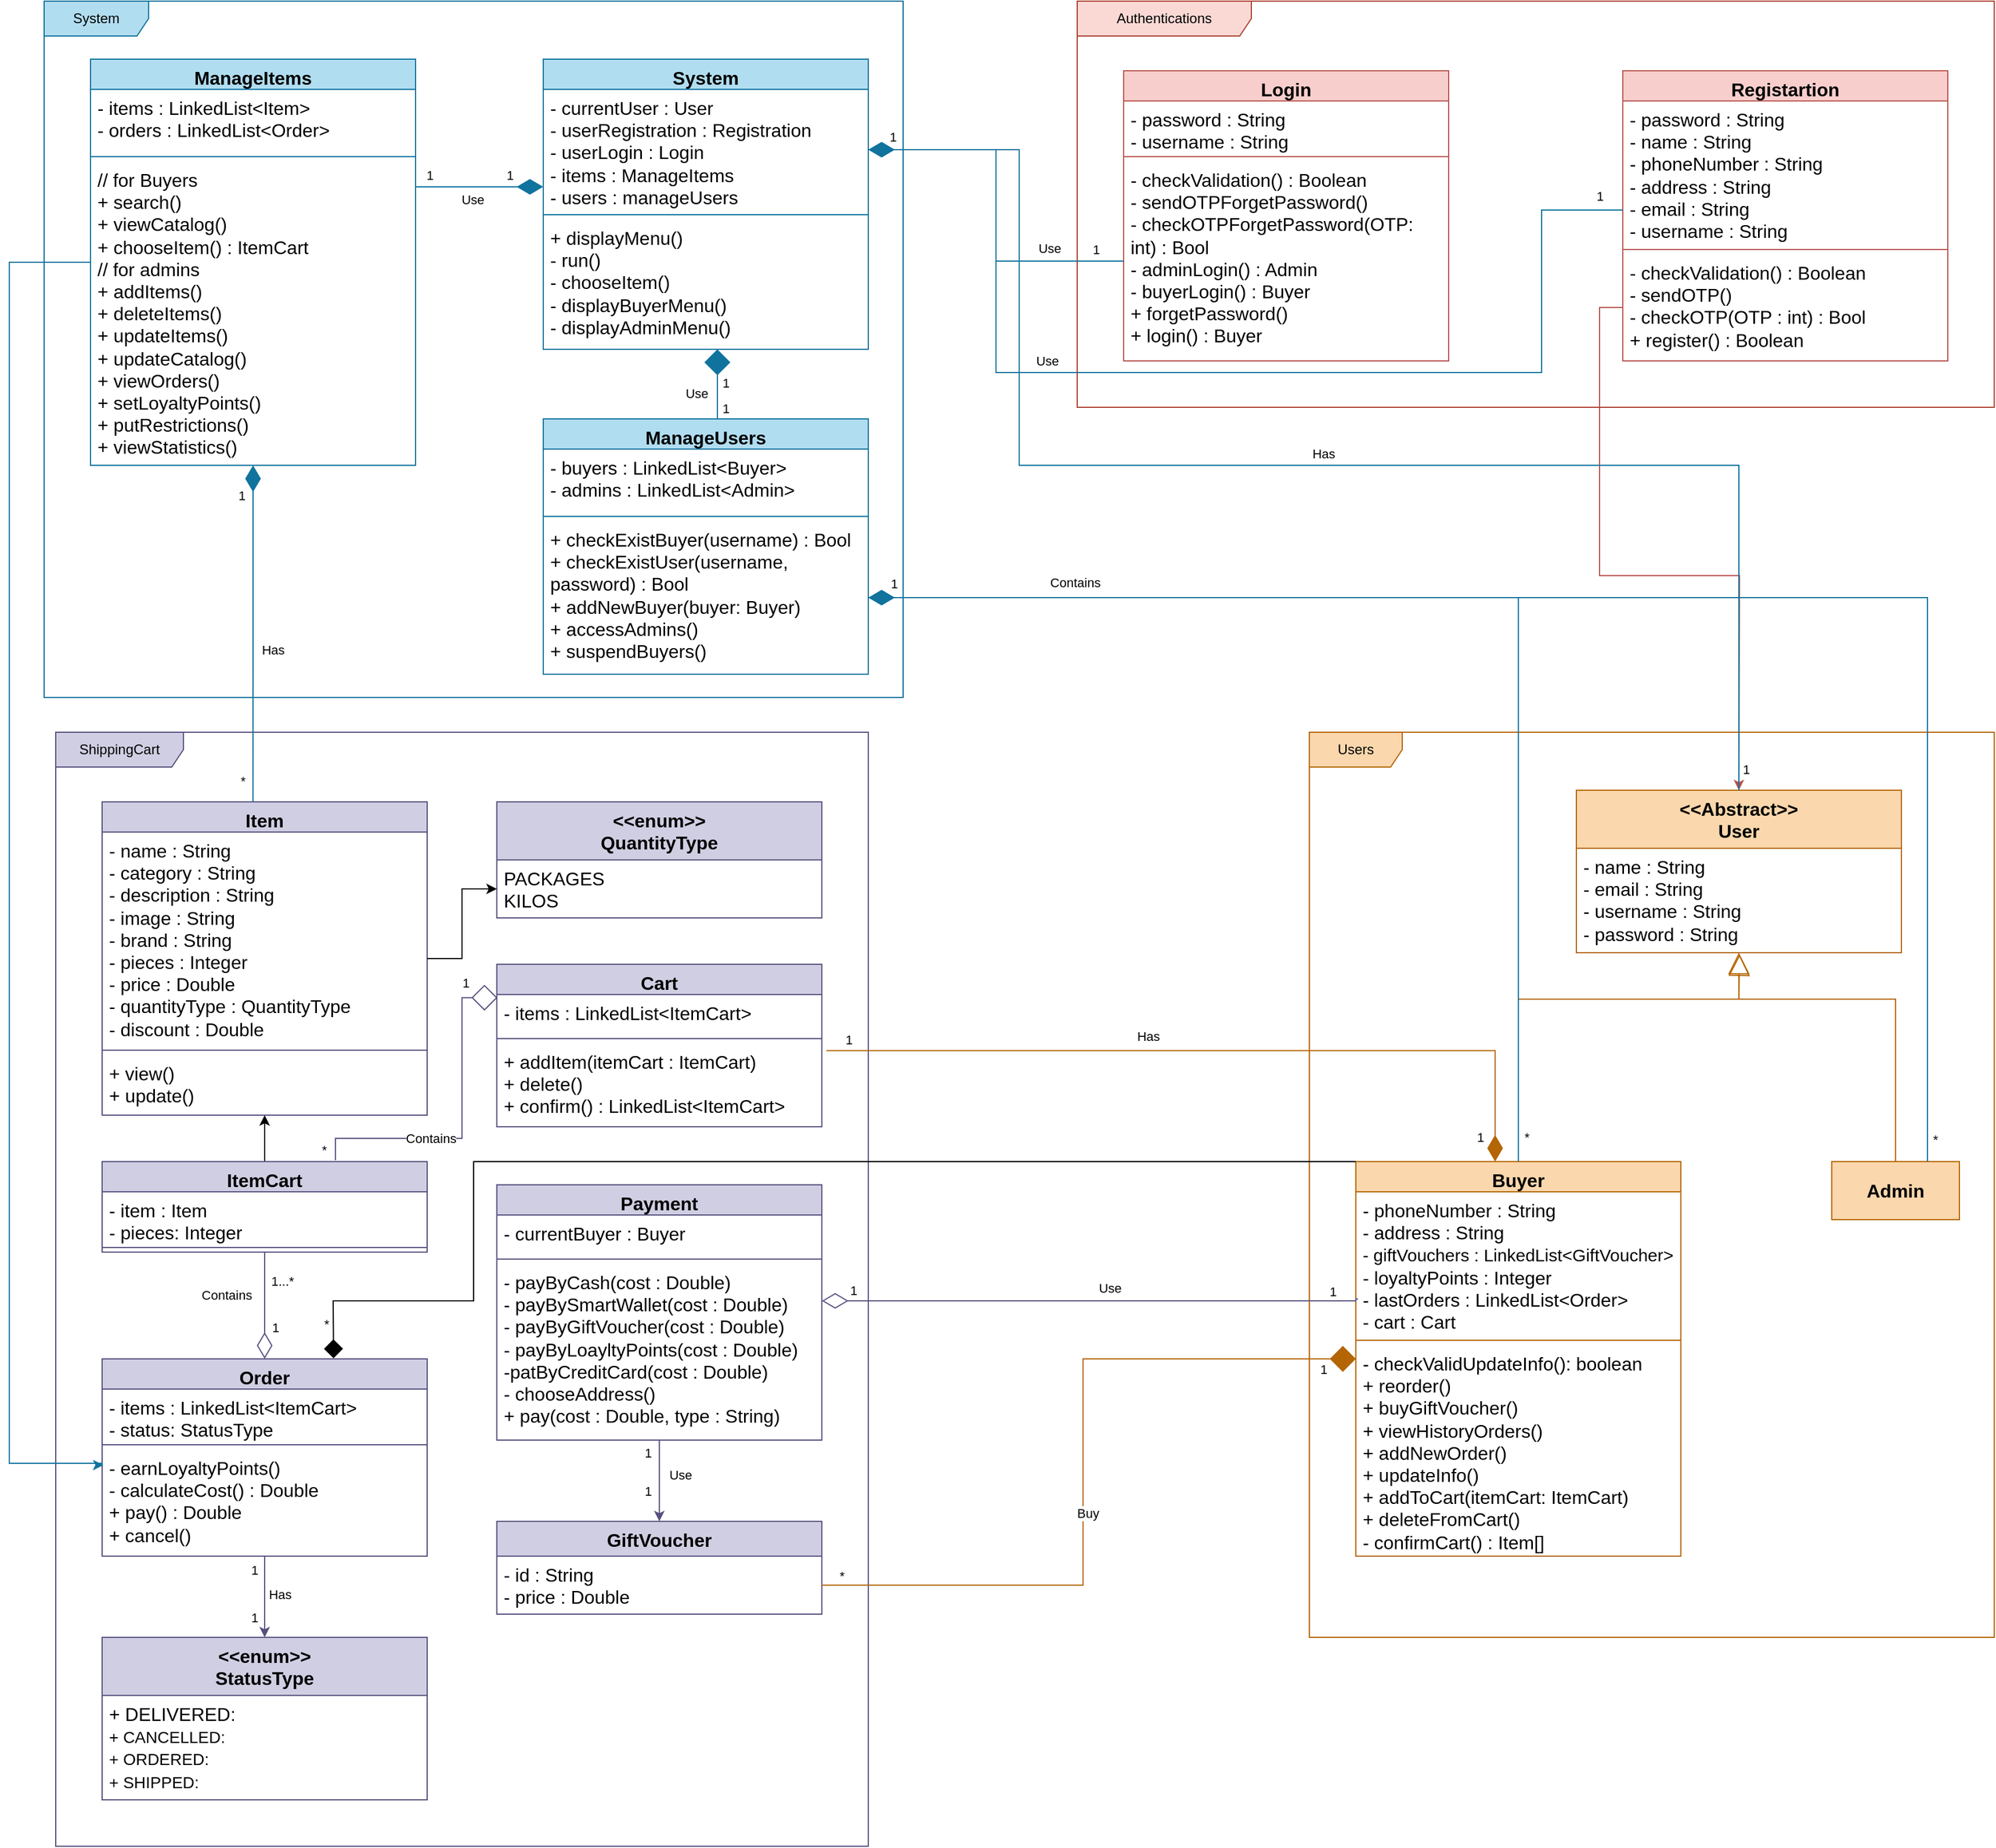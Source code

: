 <mxfile version="21.1.2" type="device">
  <diagram id="C5RBs43oDa-KdzZeNtuy" name="Page-1">
    <mxGraphModel dx="3500" dy="2070" grid="1" gridSize="10" guides="1" tooltips="1" connect="1" arrows="1" fold="1" page="1" pageScale="1" pageWidth="1900" pageHeight="1800" math="0" shadow="0">
      <root>
        <mxCell id="WIyWlLk6GJQsqaUBKTNV-0" />
        <mxCell id="WIyWlLk6GJQsqaUBKTNV-1" parent="WIyWlLk6GJQsqaUBKTNV-0" />
        <mxCell id="h5JU15sBRlkFW-rtXTc1-10" value="" style="group" vertex="1" connectable="0" parent="WIyWlLk6GJQsqaUBKTNV-1">
          <mxGeometry x="95" y="105" width="1710" height="1590" as="geometry" />
        </mxCell>
        <mxCell id="KTMbG5Cqktj-i7-EM0rc-33" value="Item" style="swimlane;fontStyle=1;align=center;verticalAlign=top;childLayout=stackLayout;horizontal=1;startSize=26;horizontalStack=0;resizeParent=1;resizeParentMax=0;resizeLast=0;collapsible=1;marginBottom=0;whiteSpace=wrap;html=1;fontSize=16;fillColor=#d0cee2;strokeColor=#56517e;" parent="h5JU15sBRlkFW-rtXTc1-10" vertex="1">
          <mxGeometry x="80" y="690" width="280" height="270" as="geometry" />
        </mxCell>
        <mxCell id="KTMbG5Cqktj-i7-EM0rc-34" value="- name : String&lt;br&gt;- category : String&lt;br&gt;- description : String&lt;br&gt;- image : String&lt;br&gt;- brand : String&lt;br&gt;- pieces : Integer&lt;br&gt;- price : Double&lt;br&gt;- quantityType : QuantityType&lt;br&gt;- discount : Double" style="text;strokeColor=none;fillColor=none;align=left;verticalAlign=top;spacingLeft=4;spacingRight=4;overflow=hidden;rotatable=0;points=[[0,0.5],[1,0.5]];portConstraint=eastwest;whiteSpace=wrap;html=1;fontSize=16;" parent="KTMbG5Cqktj-i7-EM0rc-33" vertex="1">
          <mxGeometry y="26" width="280" height="184" as="geometry" />
        </mxCell>
        <mxCell id="KTMbG5Cqktj-i7-EM0rc-35" value="" style="line;strokeWidth=1;fillColor=none;align=left;verticalAlign=middle;spacingTop=-1;spacingLeft=3;spacingRight=3;rotatable=0;labelPosition=right;points=[];portConstraint=eastwest;strokeColor=inherit;fontSize=16;" parent="KTMbG5Cqktj-i7-EM0rc-33" vertex="1">
          <mxGeometry y="210" width="280" height="8" as="geometry" />
        </mxCell>
        <mxCell id="KTMbG5Cqktj-i7-EM0rc-36" value="+ view()&lt;br&gt;+ update()" style="text;strokeColor=none;fillColor=none;align=left;verticalAlign=top;spacingLeft=4;spacingRight=4;overflow=hidden;rotatable=0;points=[[0,0.5],[1,0.5]];portConstraint=eastwest;whiteSpace=wrap;html=1;fontSize=16;" parent="KTMbG5Cqktj-i7-EM0rc-33" vertex="1">
          <mxGeometry y="218" width="280" height="52" as="geometry" />
        </mxCell>
        <mxCell id="KTMbG5Cqktj-i7-EM0rc-37" value="&amp;lt;&amp;lt;enum&amp;gt;&amp;gt;&lt;br&gt;QuantityType" style="swimlane;fontStyle=1;align=center;verticalAlign=top;childLayout=stackLayout;horizontal=1;startSize=50;horizontalStack=0;resizeParent=1;resizeParentMax=0;resizeLast=0;collapsible=1;marginBottom=0;whiteSpace=wrap;html=1;fontSize=16;fillColor=#d0cee2;strokeColor=#56517e;" parent="h5JU15sBRlkFW-rtXTc1-10" vertex="1">
          <mxGeometry x="420" y="690" width="280" height="100" as="geometry" />
        </mxCell>
        <mxCell id="KTMbG5Cqktj-i7-EM0rc-38" value="PACKAGES&lt;br&gt;KILOS" style="text;strokeColor=none;fillColor=none;align=left;verticalAlign=top;spacingLeft=4;spacingRight=4;overflow=hidden;rotatable=0;points=[[0,0.5],[1,0.5]];portConstraint=eastwest;whiteSpace=wrap;html=1;fontSize=16;" parent="KTMbG5Cqktj-i7-EM0rc-37" vertex="1">
          <mxGeometry y="50" width="280" height="50" as="geometry" />
        </mxCell>
        <mxCell id="h5JU15sBRlkFW-rtXTc1-8" style="edgeStyle=orthogonalEdgeStyle;rounded=0;orthogonalLoop=1;jettySize=auto;html=1;" edge="1" parent="h5JU15sBRlkFW-rtXTc1-10" source="KTMbG5Cqktj-i7-EM0rc-33" target="KTMbG5Cqktj-i7-EM0rc-38">
          <mxGeometry relative="1" as="geometry" />
        </mxCell>
        <mxCell id="KTMbG5Cqktj-i7-EM0rc-50" value="GiftVoucher" style="swimlane;fontStyle=1;align=center;verticalAlign=top;childLayout=stackLayout;horizontal=1;startSize=30;horizontalStack=0;resizeParent=1;resizeParentMax=0;resizeLast=0;collapsible=1;marginBottom=0;whiteSpace=wrap;html=1;fontSize=16;fillColor=#d0cee2;strokeColor=#56517e;" parent="h5JU15sBRlkFW-rtXTc1-10" vertex="1">
          <mxGeometry x="420" y="1310" width="280" height="80" as="geometry" />
        </mxCell>
        <mxCell id="KTMbG5Cqktj-i7-EM0rc-51" value="- id : String&lt;br&gt;- price : Double" style="text;strokeColor=none;fillColor=none;align=left;verticalAlign=top;spacingLeft=4;spacingRight=4;overflow=hidden;rotatable=0;points=[[0,0.5],[1,0.5]];portConstraint=eastwest;whiteSpace=wrap;html=1;fontSize=16;" parent="KTMbG5Cqktj-i7-EM0rc-50" vertex="1">
          <mxGeometry y="30" width="280" height="50" as="geometry" />
        </mxCell>
        <mxCell id="KTMbG5Cqktj-i7-EM0rc-52" value="Order" style="swimlane;fontStyle=1;align=center;verticalAlign=top;childLayout=stackLayout;horizontal=1;startSize=26;horizontalStack=0;resizeParent=1;resizeParentMax=0;resizeLast=0;collapsible=1;marginBottom=0;whiteSpace=wrap;html=1;fontSize=16;fillColor=#d0cee2;strokeColor=#56517e;" parent="h5JU15sBRlkFW-rtXTc1-10" vertex="1">
          <mxGeometry x="80" y="1170" width="280" height="170" as="geometry" />
        </mxCell>
        <mxCell id="KTMbG5Cqktj-i7-EM0rc-53" value="- items :&amp;nbsp;LinkedList&amp;lt;ItemCart&amp;gt;&lt;br&gt;- status: StatusType" style="text;strokeColor=none;fillColor=none;align=left;verticalAlign=top;spacingLeft=4;spacingRight=4;overflow=hidden;rotatable=0;points=[[0,0.5],[1,0.5]];portConstraint=eastwest;whiteSpace=wrap;html=1;fontSize=16;" parent="KTMbG5Cqktj-i7-EM0rc-52" vertex="1">
          <mxGeometry y="26" width="280" height="44" as="geometry" />
        </mxCell>
        <mxCell id="KTMbG5Cqktj-i7-EM0rc-54" value="" style="line;strokeWidth=1;fillColor=none;align=left;verticalAlign=middle;spacingTop=-1;spacingLeft=3;spacingRight=3;rotatable=0;labelPosition=right;points=[];portConstraint=eastwest;strokeColor=inherit;fontSize=16;" parent="KTMbG5Cqktj-i7-EM0rc-52" vertex="1">
          <mxGeometry y="70" width="280" height="8" as="geometry" />
        </mxCell>
        <mxCell id="KTMbG5Cqktj-i7-EM0rc-55" value="- earnLoyaltyPoints()&lt;br&gt;- calculateCost() : Double&lt;br&gt;+ pay() : Double&lt;br&gt;+ cancel()" style="text;strokeColor=none;fillColor=none;align=left;verticalAlign=top;spacingLeft=4;spacingRight=4;overflow=hidden;rotatable=0;points=[[0,0.5],[1,0.5]];portConstraint=eastwest;whiteSpace=wrap;html=1;fontSize=16;" parent="KTMbG5Cqktj-i7-EM0rc-52" vertex="1">
          <mxGeometry y="78" width="280" height="92" as="geometry" />
        </mxCell>
        <mxCell id="KTMbG5Cqktj-i7-EM0rc-56" value="Cart" style="swimlane;fontStyle=1;align=center;verticalAlign=top;childLayout=stackLayout;horizontal=1;startSize=26;horizontalStack=0;resizeParent=1;resizeParentMax=0;resizeLast=0;collapsible=1;marginBottom=0;whiteSpace=wrap;html=1;fontSize=16;fillColor=#d0cee2;strokeColor=#56517e;" parent="h5JU15sBRlkFW-rtXTc1-10" vertex="1">
          <mxGeometry x="420" y="830" width="280" height="140" as="geometry" />
        </mxCell>
        <mxCell id="KTMbG5Cqktj-i7-EM0rc-57" value="- items :&amp;nbsp;LinkedList&amp;lt;ItemCart&amp;gt;" style="text;strokeColor=none;fillColor=none;align=left;verticalAlign=top;spacingLeft=4;spacingRight=4;overflow=hidden;rotatable=0;points=[[0,0.5],[1,0.5]];portConstraint=eastwest;whiteSpace=wrap;html=1;fontSize=16;" parent="KTMbG5Cqktj-i7-EM0rc-56" vertex="1">
          <mxGeometry y="26" width="280" height="34" as="geometry" />
        </mxCell>
        <mxCell id="KTMbG5Cqktj-i7-EM0rc-58" value="" style="line;strokeWidth=1;fillColor=none;align=left;verticalAlign=middle;spacingTop=-1;spacingLeft=3;spacingRight=3;rotatable=0;labelPosition=right;points=[];portConstraint=eastwest;strokeColor=inherit;fontSize=16;" parent="KTMbG5Cqktj-i7-EM0rc-56" vertex="1">
          <mxGeometry y="60" width="280" height="8" as="geometry" />
        </mxCell>
        <mxCell id="KTMbG5Cqktj-i7-EM0rc-59" value="+ addItem(itemCart : ItemCart)&lt;br&gt;+ delete()&lt;br&gt;+ confirm() :&amp;nbsp;LinkedList&amp;lt;ItemCart&amp;gt;" style="text;strokeColor=none;fillColor=none;align=left;verticalAlign=top;spacingLeft=4;spacingRight=4;overflow=hidden;rotatable=0;points=[[0,0.5],[1,0.5]];portConstraint=eastwest;whiteSpace=wrap;html=1;fontSize=16;" parent="KTMbG5Cqktj-i7-EM0rc-56" vertex="1">
          <mxGeometry y="68" width="280" height="72" as="geometry" />
        </mxCell>
        <mxCell id="KTMbG5Cqktj-i7-EM0rc-68" value="ShippingCart" style="shape=umlFrame;whiteSpace=wrap;html=1;pointerEvents=0;width=110;height=30;fillColor=#d0cee2;strokeColor=#56517e;movable=1;resizable=1;rotatable=1;deletable=1;editable=1;locked=0;connectable=1;" parent="h5JU15sBRlkFW-rtXTc1-10" vertex="1">
          <mxGeometry x="40" y="630" width="700" height="960" as="geometry" />
        </mxCell>
        <mxCell id="KTMbG5Cqktj-i7-EM0rc-42" value="&amp;lt;&amp;lt;Abstract&amp;gt;&amp;gt;&lt;br&gt;User" style="swimlane;fontStyle=1;align=center;verticalAlign=top;childLayout=stackLayout;horizontal=1;startSize=50;horizontalStack=0;resizeParent=1;resizeParentMax=0;resizeLast=0;collapsible=1;marginBottom=0;whiteSpace=wrap;html=1;fontSize=16;fillColor=#fad7ac;strokeColor=#b46504;" parent="h5JU15sBRlkFW-rtXTc1-10" vertex="1">
          <mxGeometry x="1350" y="680" width="280" height="140" as="geometry" />
        </mxCell>
        <mxCell id="KTMbG5Cqktj-i7-EM0rc-43" value="- name : String&lt;br&gt;- email : String&lt;br&gt;- username : String&lt;br&gt;- password : String" style="text;strokeColor=none;fillColor=none;align=left;verticalAlign=top;spacingLeft=4;spacingRight=4;overflow=hidden;rotatable=0;points=[[0,0.5],[1,0.5]];portConstraint=eastwest;whiteSpace=wrap;html=1;fontSize=16;" parent="KTMbG5Cqktj-i7-EM0rc-42" vertex="1">
          <mxGeometry y="50" width="280" height="90" as="geometry" />
        </mxCell>
        <mxCell id="KTMbG5Cqktj-i7-EM0rc-95" style="edgeStyle=orthogonalEdgeStyle;rounded=0;orthogonalLoop=1;jettySize=auto;html=1;entryX=1.014;entryY=0.089;entryDx=0;entryDy=0;entryPerimeter=0;fillColor=#fad7ac;strokeColor=#b46504;startArrow=diamondThin;startFill=1;endArrow=none;endFill=0;startSize=20;" parent="h5JU15sBRlkFW-rtXTc1-10" source="KTMbG5Cqktj-i7-EM0rc-44" target="KTMbG5Cqktj-i7-EM0rc-59" edge="1">
          <mxGeometry relative="1" as="geometry">
            <Array as="points">
              <mxPoint x="1280" y="904" />
            </Array>
          </mxGeometry>
        </mxCell>
        <mxCell id="lewbASseiRzC9bDPJVz--30" value="1" style="edgeLabel;html=1;align=center;verticalAlign=middle;resizable=0;points=[];" parent="KTMbG5Cqktj-i7-EM0rc-95" vertex="1" connectable="0">
          <mxGeometry x="-0.948" y="-1" relative="1" as="geometry">
            <mxPoint x="-14" y="-4" as="offset" />
          </mxGeometry>
        </mxCell>
        <mxCell id="lewbASseiRzC9bDPJVz--31" value="1" style="edgeLabel;html=1;align=center;verticalAlign=middle;resizable=0;points=[];" parent="KTMbG5Cqktj-i7-EM0rc-95" vertex="1" connectable="0">
          <mxGeometry x="0.944" relative="1" as="geometry">
            <mxPoint y="-10" as="offset" />
          </mxGeometry>
        </mxCell>
        <mxCell id="Bn5fkYKBPVdXaHbCVPKP-12" value="Has" style="edgeLabel;html=1;align=center;verticalAlign=middle;resizable=0;points=[];" parent="KTMbG5Cqktj-i7-EM0rc-95" vertex="1" connectable="0">
          <mxGeometry x="0.175" y="1" relative="1" as="geometry">
            <mxPoint y="-14" as="offset" />
          </mxGeometry>
        </mxCell>
        <mxCell id="KTMbG5Cqktj-i7-EM0rc-96" style="edgeStyle=orthogonalEdgeStyle;rounded=0;orthogonalLoop=1;jettySize=auto;html=1;entryX=1;entryY=0.5;entryDx=0;entryDy=0;fillColor=#fad7ac;strokeColor=#b46504;endArrow=none;endFill=0;startArrow=diamond;startFill=1;startSize=20;" parent="h5JU15sBRlkFW-rtXTc1-10" source="KTMbG5Cqktj-i7-EM0rc-44" target="KTMbG5Cqktj-i7-EM0rc-51" edge="1">
          <mxGeometry relative="1" as="geometry" />
        </mxCell>
        <mxCell id="lewbASseiRzC9bDPJVz--21" value="1" style="edgeLabel;html=1;align=center;verticalAlign=middle;resizable=0;points=[];" parent="KTMbG5Cqktj-i7-EM0rc-96" vertex="1" connectable="0">
          <mxGeometry x="-0.957" y="-1" relative="1" as="geometry">
            <mxPoint x="-14" y="10" as="offset" />
          </mxGeometry>
        </mxCell>
        <mxCell id="lewbASseiRzC9bDPJVz--22" value="*" style="edgeLabel;html=1;align=center;verticalAlign=middle;resizable=0;points=[];" parent="KTMbG5Cqktj-i7-EM0rc-96" vertex="1" connectable="0">
          <mxGeometry x="0.919" y="1" relative="1" as="geometry">
            <mxPoint x="-10" y="-9" as="offset" />
          </mxGeometry>
        </mxCell>
        <mxCell id="Bn5fkYKBPVdXaHbCVPKP-14" value="Buy" style="edgeLabel;html=1;align=center;verticalAlign=middle;resizable=0;points=[];" parent="KTMbG5Cqktj-i7-EM0rc-96" vertex="1" connectable="0">
          <mxGeometry x="0.169" y="4" relative="1" as="geometry">
            <mxPoint y="-15" as="offset" />
          </mxGeometry>
        </mxCell>
        <mxCell id="KTMbG5Cqktj-i7-EM0rc-44" value="Buyer" style="swimlane;fontStyle=1;align=center;verticalAlign=top;childLayout=stackLayout;horizontal=1;startSize=26;horizontalStack=0;resizeParent=1;resizeParentMax=0;resizeLast=0;collapsible=1;marginBottom=0;whiteSpace=wrap;html=1;fontSize=16;fillColor=#fad7ac;strokeColor=#b46504;" parent="h5JU15sBRlkFW-rtXTc1-10" vertex="1">
          <mxGeometry x="1160" y="1000" width="280" height="340" as="geometry" />
        </mxCell>
        <mxCell id="KTMbG5Cqktj-i7-EM0rc-45" value="- phoneNumber : String&lt;br&gt;- address : String&lt;br&gt;&lt;font style=&quot;font-size: 15px;&quot;&gt;- giftVouchers :&amp;nbsp;LinkedList&amp;lt;GiftVoucher&amp;gt;&lt;/font&gt;&lt;br&gt;- loyaltyPoints : Integer&lt;br&gt;- lastOrders :&amp;nbsp;LinkedList&amp;lt;Order&amp;gt;&lt;br&gt;- cart : Cart" style="text;strokeColor=none;fillColor=none;align=left;verticalAlign=top;spacingLeft=4;spacingRight=4;overflow=hidden;rotatable=0;points=[[0,0.5],[1,0.5]];portConstraint=eastwest;whiteSpace=wrap;html=1;fontSize=16;" parent="KTMbG5Cqktj-i7-EM0rc-44" vertex="1">
          <mxGeometry y="26" width="280" height="124" as="geometry" />
        </mxCell>
        <mxCell id="KTMbG5Cqktj-i7-EM0rc-46" value="" style="line;strokeWidth=1;fillColor=none;align=left;verticalAlign=middle;spacingTop=-1;spacingLeft=3;spacingRight=3;rotatable=0;labelPosition=right;points=[];portConstraint=eastwest;strokeColor=inherit;fontSize=16;" parent="KTMbG5Cqktj-i7-EM0rc-44" vertex="1">
          <mxGeometry y="150" width="280" height="8" as="geometry" />
        </mxCell>
        <mxCell id="KTMbG5Cqktj-i7-EM0rc-47" value="- checkValidUpdateInfo(): boolean&lt;br&gt;+ reorder()&lt;br&gt;+ buyGiftVoucher()&lt;br&gt;+ viewHistoryOrders()&lt;br&gt;+ addNewOrder()&lt;br&gt;+ updateInfo()&lt;br&gt;+ addToCart(itemCart: ItemCart)&lt;br&gt;+ deleteFromCart()&lt;br style=&quot;border-color: var(--border-color);&quot;&gt;- confirmCart() : Item[]" style="text;strokeColor=none;fillColor=none;align=left;verticalAlign=top;spacingLeft=4;spacingRight=4;overflow=hidden;rotatable=0;points=[[0,0.5],[1,0.5]];portConstraint=eastwest;whiteSpace=wrap;html=1;fontSize=16;" parent="KTMbG5Cqktj-i7-EM0rc-44" vertex="1">
          <mxGeometry y="158" width="280" height="182" as="geometry" />
        </mxCell>
        <mxCell id="KTMbG5Cqktj-i7-EM0rc-48" value="&lt;font style=&quot;font-size: 16px;&quot;&gt;&lt;b&gt;Admin&lt;/b&gt;&lt;/font&gt;" style="html=1;whiteSpace=wrap;fillColor=#fad7ac;strokeColor=#b46504;" parent="h5JU15sBRlkFW-rtXTc1-10" vertex="1">
          <mxGeometry x="1570" y="1000" width="110" height="50" as="geometry" />
        </mxCell>
        <mxCell id="KTMbG5Cqktj-i7-EM0rc-71" value="Users" style="shape=umlFrame;whiteSpace=wrap;html=1;pointerEvents=0;width=80;height=30;fillColor=#fad7ac;strokeColor=#b46504;fillStyle=auto;movable=0;resizable=0;rotatable=0;deletable=0;editable=0;locked=1;connectable=0;" parent="h5JU15sBRlkFW-rtXTc1-10" vertex="1">
          <mxGeometry x="1120" y="630" width="590" height="780" as="geometry" />
        </mxCell>
        <mxCell id="KTMbG5Cqktj-i7-EM0rc-85" value="" style="endArrow=block;endSize=16;endFill=0;html=1;rounded=0;entryX=0.502;entryY=1.016;entryDx=0;entryDy=0;entryPerimeter=0;exitX=0.5;exitY=0;exitDx=0;exitDy=0;fillColor=#fad7ac;strokeColor=#b46504;" parent="h5JU15sBRlkFW-rtXTc1-10" source="KTMbG5Cqktj-i7-EM0rc-48" target="KTMbG5Cqktj-i7-EM0rc-43" edge="1">
          <mxGeometry width="160" relative="1" as="geometry">
            <mxPoint x="1440" y="850" as="sourcePoint" />
            <mxPoint x="1600" y="850" as="targetPoint" />
            <Array as="points">
              <mxPoint x="1625" y="860" />
              <mxPoint x="1490" y="860" />
            </Array>
          </mxGeometry>
        </mxCell>
        <mxCell id="KTMbG5Cqktj-i7-EM0rc-86" value="" style="endArrow=block;endSize=16;endFill=0;html=1;rounded=0;exitX=0.5;exitY=0;exitDx=0;exitDy=0;fillColor=#fad7ac;strokeColor=#b46504;" parent="h5JU15sBRlkFW-rtXTc1-10" source="KTMbG5Cqktj-i7-EM0rc-44" edge="1">
          <mxGeometry width="160" relative="1" as="geometry">
            <mxPoint x="1625" y="869" as="sourcePoint" />
            <mxPoint x="1490" y="820" as="targetPoint" />
            <Array as="points">
              <mxPoint x="1300" y="860" />
              <mxPoint x="1490" y="860" />
            </Array>
          </mxGeometry>
        </mxCell>
        <mxCell id="KTMbG5Cqktj-i7-EM0rc-92" style="edgeStyle=orthogonalEdgeStyle;rounded=0;orthogonalLoop=1;jettySize=auto;html=1;entryX=0.718;entryY=-0.014;entryDx=0;entryDy=0;entryPerimeter=0;fillColor=#d0cee2;strokeColor=#56517e;startArrow=diamond;startFill=0;startSize=20;endArrow=none;endFill=0;exitX=0.002;exitY=0.081;exitDx=0;exitDy=0;exitPerimeter=0;" parent="h5JU15sBRlkFW-rtXTc1-10" source="KTMbG5Cqktj-i7-EM0rc-57" target="h5JU15sBRlkFW-rtXTc1-0" edge="1">
          <mxGeometry relative="1" as="geometry">
            <Array as="points">
              <mxPoint x="390" y="859" />
              <mxPoint x="390" y="980" />
              <mxPoint x="281" y="980" />
            </Array>
          </mxGeometry>
        </mxCell>
        <mxCell id="lewbASseiRzC9bDPJVz--11" value="1" style="edgeLabel;html=1;align=center;verticalAlign=middle;resizable=0;points=[];" parent="KTMbG5Cqktj-i7-EM0rc-92" vertex="1" connectable="0">
          <mxGeometry x="-0.73" relative="1" as="geometry">
            <mxPoint x="3" y="-20" as="offset" />
          </mxGeometry>
        </mxCell>
        <mxCell id="lewbASseiRzC9bDPJVz--12" value="*" style="edgeLabel;html=1;align=center;verticalAlign=middle;resizable=0;points=[];" parent="KTMbG5Cqktj-i7-EM0rc-92" vertex="1" connectable="0">
          <mxGeometry x="0.32" relative="1" as="geometry">
            <mxPoint x="-87" y="10" as="offset" />
          </mxGeometry>
        </mxCell>
        <mxCell id="Bn5fkYKBPVdXaHbCVPKP-3" value="Contains" style="edgeLabel;html=1;align=center;verticalAlign=middle;resizable=0;points=[];" parent="KTMbG5Cqktj-i7-EM0rc-92" vertex="1" connectable="0">
          <mxGeometry x="0.286" y="-1" relative="1" as="geometry">
            <mxPoint x="1" y="1" as="offset" />
          </mxGeometry>
        </mxCell>
        <mxCell id="KTMbG5Cqktj-i7-EM0rc-93" style="edgeStyle=orthogonalEdgeStyle;rounded=0;orthogonalLoop=1;jettySize=auto;html=1;entryX=0.5;entryY=0;entryDx=0;entryDy=0;fillColor=#d0cee2;strokeColor=#56517e;" parent="h5JU15sBRlkFW-rtXTc1-10" source="KTMbG5Cqktj-i7-EM0rc-60" target="KTMbG5Cqktj-i7-EM0rc-50" edge="1">
          <mxGeometry relative="1" as="geometry" />
        </mxCell>
        <mxCell id="lewbASseiRzC9bDPJVz--19" value="1" style="edgeLabel;html=1;align=center;verticalAlign=middle;resizable=0;points=[];" parent="KTMbG5Cqktj-i7-EM0rc-93" vertex="1" connectable="0">
          <mxGeometry x="-0.764" y="-1" relative="1" as="geometry">
            <mxPoint x="-9" y="2" as="offset" />
          </mxGeometry>
        </mxCell>
        <mxCell id="lewbASseiRzC9bDPJVz--20" value="1" style="edgeLabel;html=1;align=center;verticalAlign=middle;resizable=0;points=[];" parent="KTMbG5Cqktj-i7-EM0rc-93" vertex="1" connectable="0">
          <mxGeometry x="0.296" relative="1" as="geometry">
            <mxPoint x="-10" y="-2" as="offset" />
          </mxGeometry>
        </mxCell>
        <mxCell id="Bn5fkYKBPVdXaHbCVPKP-7" value="Use" style="edgeLabel;html=1;align=center;verticalAlign=middle;resizable=0;points=[];" parent="KTMbG5Cqktj-i7-EM0rc-93" vertex="1" connectable="0">
          <mxGeometry x="-0.189" y="-1" relative="1" as="geometry">
            <mxPoint x="19" y="1" as="offset" />
          </mxGeometry>
        </mxCell>
        <mxCell id="KTMbG5Cqktj-i7-EM0rc-94" style="edgeStyle=orthogonalEdgeStyle;rounded=0;orthogonalLoop=1;jettySize=auto;html=1;entryX=0.007;entryY=0.745;entryDx=0;entryDy=0;entryPerimeter=0;fillColor=#d0cee2;strokeColor=#56517e;startArrow=diamondThin;startFill=0;endArrow=none;endFill=0;startSize=20;" parent="h5JU15sBRlkFW-rtXTc1-10" source="KTMbG5Cqktj-i7-EM0rc-60" target="KTMbG5Cqktj-i7-EM0rc-45" edge="1">
          <mxGeometry relative="1" as="geometry">
            <Array as="points">
              <mxPoint x="1160" y="1120" />
              <mxPoint x="1160" y="1118" />
            </Array>
          </mxGeometry>
        </mxCell>
        <mxCell id="lewbASseiRzC9bDPJVz--28" value="1" style="edgeLabel;html=1;align=center;verticalAlign=middle;resizable=0;points=[];" parent="KTMbG5Cqktj-i7-EM0rc-94" vertex="1" connectable="0">
          <mxGeometry x="-0.903" y="1" relative="1" as="geometry">
            <mxPoint x="4" y="-8" as="offset" />
          </mxGeometry>
        </mxCell>
        <mxCell id="lewbASseiRzC9bDPJVz--29" value="1" style="edgeLabel;html=1;align=center;verticalAlign=middle;resizable=0;points=[];" parent="KTMbG5Cqktj-i7-EM0rc-94" vertex="1" connectable="0">
          <mxGeometry x="0.897" relative="1" as="geometry">
            <mxPoint y="-8" as="offset" />
          </mxGeometry>
        </mxCell>
        <mxCell id="Bn5fkYKBPVdXaHbCVPKP-13" value="Use" style="edgeLabel;html=1;align=center;verticalAlign=middle;resizable=0;points=[];" parent="KTMbG5Cqktj-i7-EM0rc-94" vertex="1" connectable="0">
          <mxGeometry x="0.067" y="-1" relative="1" as="geometry">
            <mxPoint y="-12" as="offset" />
          </mxGeometry>
        </mxCell>
        <mxCell id="KTMbG5Cqktj-i7-EM0rc-60" value="Payment" style="swimlane;fontStyle=1;align=center;verticalAlign=top;childLayout=stackLayout;horizontal=1;startSize=26;horizontalStack=0;resizeParent=1;resizeParentMax=0;resizeLast=0;collapsible=1;marginBottom=0;whiteSpace=wrap;html=1;fontSize=16;fillColor=#d0cee2;strokeColor=#56517e;" parent="h5JU15sBRlkFW-rtXTc1-10" vertex="1">
          <mxGeometry x="420" y="1020" width="280" height="220" as="geometry" />
        </mxCell>
        <mxCell id="KTMbG5Cqktj-i7-EM0rc-61" value="- currentBuyer : Buyer" style="text;strokeColor=none;fillColor=none;align=left;verticalAlign=top;spacingLeft=4;spacingRight=4;overflow=hidden;rotatable=0;points=[[0,0.5],[1,0.5]];portConstraint=eastwest;whiteSpace=wrap;html=1;fontSize=16;" parent="KTMbG5Cqktj-i7-EM0rc-60" vertex="1">
          <mxGeometry y="26" width="280" height="34" as="geometry" />
        </mxCell>
        <mxCell id="KTMbG5Cqktj-i7-EM0rc-62" value="" style="line;strokeWidth=1;fillColor=none;align=left;verticalAlign=middle;spacingTop=-1;spacingLeft=3;spacingRight=3;rotatable=0;labelPosition=right;points=[];portConstraint=eastwest;strokeColor=inherit;fontSize=16;" parent="KTMbG5Cqktj-i7-EM0rc-60" vertex="1">
          <mxGeometry y="60" width="280" height="8" as="geometry" />
        </mxCell>
        <mxCell id="KTMbG5Cqktj-i7-EM0rc-63" value="- payByCash(cost : Double)&lt;br&gt;- payBySmartWallet(cost : Double)&lt;br&gt;- payByGiftVoucher(cost : Double)&lt;br&gt;- payByLoayltyPoints(cost : Double)&lt;br&gt;-patByCreditCard(cost : Double)&lt;br&gt;- chooseAddress()&lt;br&gt;+ pay(cost : Double, type : String)" style="text;strokeColor=none;fillColor=none;align=left;verticalAlign=top;spacingLeft=4;spacingRight=4;overflow=hidden;rotatable=0;points=[[0,0.5],[1,0.5]];portConstraint=eastwest;whiteSpace=wrap;html=1;fontSize=16;" parent="KTMbG5Cqktj-i7-EM0rc-60" vertex="1">
          <mxGeometry y="68" width="280" height="152" as="geometry" />
        </mxCell>
        <mxCell id="nlQ0rHdbafnk3369cgM3-13" value="" style="group" parent="h5JU15sBRlkFW-rtXTc1-10" vertex="1" connectable="0">
          <mxGeometry x="920" width="790" height="350" as="geometry" />
        </mxCell>
        <mxCell id="KTMbG5Cqktj-i7-EM0rc-25" value="Registartion" style="swimlane;fontStyle=1;align=center;verticalAlign=top;childLayout=stackLayout;horizontal=1;startSize=26;horizontalStack=0;resizeParent=1;resizeParentMax=0;resizeLast=0;collapsible=1;marginBottom=0;whiteSpace=wrap;html=1;fontSize=16;fillColor=#f8cecc;strokeColor=#b85450;" parent="nlQ0rHdbafnk3369cgM3-13" vertex="1">
          <mxGeometry x="470" y="60" width="280" height="250" as="geometry" />
        </mxCell>
        <mxCell id="KTMbG5Cqktj-i7-EM0rc-26" value="- password : String&lt;br&gt;- name : String&lt;br&gt;- phoneNumber : String&lt;br&gt;- address : String&lt;br&gt;- email : String&lt;br&gt;- username : String" style="text;strokeColor=none;fillColor=none;align=left;verticalAlign=top;spacingLeft=4;spacingRight=4;overflow=hidden;rotatable=0;points=[[0,0.5],[1,0.5]];portConstraint=eastwest;whiteSpace=wrap;html=1;fontSize=16;" parent="KTMbG5Cqktj-i7-EM0rc-25" vertex="1">
          <mxGeometry y="26" width="280" height="124" as="geometry" />
        </mxCell>
        <mxCell id="KTMbG5Cqktj-i7-EM0rc-27" value="" style="line;strokeWidth=1;fillColor=none;align=left;verticalAlign=middle;spacingTop=-1;spacingLeft=3;spacingRight=3;rotatable=0;labelPosition=right;points=[];portConstraint=eastwest;strokeColor=inherit;fontSize=16;" parent="KTMbG5Cqktj-i7-EM0rc-25" vertex="1">
          <mxGeometry y="150" width="280" height="8" as="geometry" />
        </mxCell>
        <mxCell id="5uXV8dzbFrGz5FBOs7MX-1" style="edgeStyle=orthogonalEdgeStyle;rounded=0;orthogonalLoop=1;jettySize=auto;html=1;fillColor=#f8cecc;strokeColor=#b85450;" parent="KTMbG5Cqktj-i7-EM0rc-25" source="KTMbG5Cqktj-i7-EM0rc-28" edge="1">
          <mxGeometry relative="1" as="geometry">
            <mxPoint x="100" y="620" as="targetPoint" />
          </mxGeometry>
        </mxCell>
        <mxCell id="KTMbG5Cqktj-i7-EM0rc-28" value="- checkValidation() : Boolean&lt;br&gt;- sendOTP()&lt;br&gt;- checkOTP(OTP : int) : Bool&lt;br&gt;+ register() : Boolean" style="text;strokeColor=none;fillColor=none;align=left;verticalAlign=top;spacingLeft=4;spacingRight=4;overflow=hidden;rotatable=0;points=[[0,0.5],[1,0.5]];portConstraint=eastwest;whiteSpace=wrap;html=1;fontSize=16;" parent="KTMbG5Cqktj-i7-EM0rc-25" vertex="1">
          <mxGeometry y="158" width="280" height="92" as="geometry" />
        </mxCell>
        <mxCell id="KTMbG5Cqktj-i7-EM0rc-29" value="Login" style="swimlane;fontStyle=1;align=center;verticalAlign=top;childLayout=stackLayout;horizontal=1;startSize=26;horizontalStack=0;resizeParent=1;resizeParentMax=0;resizeLast=0;collapsible=1;marginBottom=0;whiteSpace=wrap;html=1;fontSize=16;fillColor=#f8cecc;strokeColor=#b85450;" parent="nlQ0rHdbafnk3369cgM3-13" vertex="1">
          <mxGeometry x="40" y="60" width="280" height="250" as="geometry" />
        </mxCell>
        <mxCell id="KTMbG5Cqktj-i7-EM0rc-30" value="- password : String&lt;br&gt;- username : String" style="text;strokeColor=none;fillColor=none;align=left;verticalAlign=top;spacingLeft=4;spacingRight=4;overflow=hidden;rotatable=0;points=[[0,0.5],[1,0.5]];portConstraint=eastwest;whiteSpace=wrap;html=1;fontSize=16;" parent="KTMbG5Cqktj-i7-EM0rc-29" vertex="1">
          <mxGeometry y="26" width="280" height="44" as="geometry" />
        </mxCell>
        <mxCell id="KTMbG5Cqktj-i7-EM0rc-31" value="" style="line;strokeWidth=1;fillColor=none;align=left;verticalAlign=middle;spacingTop=-1;spacingLeft=3;spacingRight=3;rotatable=0;labelPosition=right;points=[];portConstraint=eastwest;strokeColor=inherit;fontSize=16;" parent="KTMbG5Cqktj-i7-EM0rc-29" vertex="1">
          <mxGeometry y="70" width="280" height="8" as="geometry" />
        </mxCell>
        <mxCell id="KTMbG5Cqktj-i7-EM0rc-32" value="- checkValidation() : Boolean&lt;br&gt;- sendOTPForgetPassword()&lt;br&gt;- checkOTPForgetPassword(OTP: int) : Bool&lt;br&gt;- adminLogin() : Admin&lt;br&gt;- buyerLogin() : Buyer&lt;br&gt;+ forgetPassword()&lt;br&gt;+ login() : Buyer" style="text;strokeColor=none;fillColor=none;align=left;verticalAlign=top;spacingLeft=4;spacingRight=4;overflow=hidden;rotatable=0;points=[[0,0.5],[1,0.5]];portConstraint=eastwest;whiteSpace=wrap;html=1;fontSize=16;" parent="KTMbG5Cqktj-i7-EM0rc-29" vertex="1">
          <mxGeometry y="78" width="280" height="172" as="geometry" />
        </mxCell>
        <mxCell id="KTMbG5Cqktj-i7-EM0rc-73" value="Authentications" style="shape=umlFrame;whiteSpace=wrap;html=1;pointerEvents=0;width=150;height=30;fillColor=#fad9d5;strokeColor=#ae4132;" parent="nlQ0rHdbafnk3369cgM3-13" vertex="1">
          <mxGeometry width="790" height="350" as="geometry" />
        </mxCell>
        <mxCell id="KTMbG5Cqktj-i7-EM0rc-8" value="System" style="swimlane;fontStyle=1;align=center;verticalAlign=top;childLayout=stackLayout;horizontal=1;startSize=26;horizontalStack=0;resizeParent=1;resizeParentMax=0;resizeLast=0;collapsible=1;marginBottom=0;whiteSpace=wrap;html=1;fontSize=16;fillColor=#b1ddf0;strokeColor=#10739e;" parent="h5JU15sBRlkFW-rtXTc1-10" vertex="1">
          <mxGeometry x="460" y="50" width="280" height="250" as="geometry" />
        </mxCell>
        <mxCell id="KTMbG5Cqktj-i7-EM0rc-9" value="- currentUser : User&lt;br style=&quot;font-size: 16px;&quot;&gt;- userRegistration : Registration&lt;br style=&quot;font-size: 16px;&quot;&gt;- userLogin : Login&lt;br&gt;- items : ManageItems&lt;br&gt;- users : manageUsers" style="text;strokeColor=none;fillColor=none;align=left;verticalAlign=top;spacingLeft=4;spacingRight=4;overflow=hidden;rotatable=0;points=[[0,0.5],[1,0.5]];portConstraint=eastwest;whiteSpace=wrap;html=1;fontSize=16;" parent="KTMbG5Cqktj-i7-EM0rc-8" vertex="1">
          <mxGeometry y="26" width="280" height="104" as="geometry" />
        </mxCell>
        <mxCell id="KTMbG5Cqktj-i7-EM0rc-10" value="" style="line;strokeWidth=1;fillColor=none;align=left;verticalAlign=middle;spacingTop=-1;spacingLeft=3;spacingRight=3;rotatable=0;labelPosition=right;points=[];portConstraint=eastwest;strokeColor=inherit;fontSize=16;" parent="KTMbG5Cqktj-i7-EM0rc-8" vertex="1">
          <mxGeometry y="130" width="280" height="8" as="geometry" />
        </mxCell>
        <mxCell id="KTMbG5Cqktj-i7-EM0rc-11" value="+ displayMenu()&lt;br&gt;- run()&lt;br&gt;- chooseItem()&lt;br style=&quot;font-size: 16px;&quot;&gt;- displayBuyerMenu()&lt;br style=&quot;font-size: 16px;&quot;&gt;- displayAdminMenu()" style="text;strokeColor=none;fillColor=none;align=left;verticalAlign=top;spacingLeft=4;spacingRight=4;overflow=hidden;rotatable=0;points=[[0,0.5],[1,0.5]];portConstraint=eastwest;whiteSpace=wrap;html=1;fontSize=16;" parent="KTMbG5Cqktj-i7-EM0rc-8" vertex="1">
          <mxGeometry y="138" width="280" height="112" as="geometry" />
        </mxCell>
        <mxCell id="nlQ0rHdbafnk3369cgM3-15" style="edgeStyle=orthogonalEdgeStyle;rounded=0;orthogonalLoop=1;jettySize=auto;html=1;entryX=0.464;entryY=0;entryDx=0;entryDy=0;entryPerimeter=0;fillColor=#b1ddf0;strokeColor=#10739e;endArrow=none;endFill=0;startArrow=diamondThin;startFill=1;startSize=20;" parent="h5JU15sBRlkFW-rtXTc1-10" source="nlQ0rHdbafnk3369cgM3-0" target="KTMbG5Cqktj-i7-EM0rc-33" edge="1">
          <mxGeometry relative="1" as="geometry" />
        </mxCell>
        <mxCell id="lewbASseiRzC9bDPJVz--9" value="1" style="edgeLabel;html=1;align=center;verticalAlign=middle;resizable=0;points=[];" parent="nlQ0rHdbafnk3369cgM3-15" vertex="1" connectable="0">
          <mxGeometry x="-0.898" relative="1" as="geometry">
            <mxPoint x="-10" y="11" as="offset" />
          </mxGeometry>
        </mxCell>
        <mxCell id="lewbASseiRzC9bDPJVz--10" value="*" style="edgeLabel;html=1;align=center;verticalAlign=middle;resizable=0;points=[];" parent="nlQ0rHdbafnk3369cgM3-15" vertex="1" connectable="0">
          <mxGeometry x="0.874" y="-3" relative="1" as="geometry">
            <mxPoint x="-6" as="offset" />
          </mxGeometry>
        </mxCell>
        <mxCell id="Bn5fkYKBPVdXaHbCVPKP-2" value="Has" style="edgeLabel;html=1;align=center;verticalAlign=middle;resizable=0;points=[];" parent="nlQ0rHdbafnk3369cgM3-15" vertex="1" connectable="0">
          <mxGeometry x="-0.065" y="-1" relative="1" as="geometry">
            <mxPoint x="18" y="23" as="offset" />
          </mxGeometry>
        </mxCell>
        <mxCell id="5uXV8dzbFrGz5FBOs7MX-0" style="edgeStyle=orthogonalEdgeStyle;rounded=0;orthogonalLoop=1;jettySize=auto;html=1;fillColor=#b1ddf0;strokeColor=#10739e;entryX=0.004;entryY=0.148;entryDx=0;entryDy=0;entryPerimeter=0;" parent="h5JU15sBRlkFW-rtXTc1-10" source="nlQ0rHdbafnk3369cgM3-0" edge="1" target="KTMbG5Cqktj-i7-EM0rc-55">
          <mxGeometry relative="1" as="geometry">
            <mxPoint x="70" y="1144" as="targetPoint" />
            <Array as="points">
              <mxPoint y="225" />
              <mxPoint y="1260" />
              <mxPoint x="80" y="1260" />
              <mxPoint x="80" y="1262" />
            </Array>
          </mxGeometry>
        </mxCell>
        <mxCell id="nlQ0rHdbafnk3369cgM3-0" value="ManageItems" style="swimlane;fontStyle=1;align=center;verticalAlign=top;childLayout=stackLayout;horizontal=1;startSize=26;horizontalStack=0;resizeParent=1;resizeParentMax=0;resizeLast=0;collapsible=1;marginBottom=0;whiteSpace=wrap;html=1;fontSize=16;fillColor=#b1ddf0;strokeColor=#10739e;" parent="h5JU15sBRlkFW-rtXTc1-10" vertex="1">
          <mxGeometry x="70" y="50" width="280" height="350" as="geometry" />
        </mxCell>
        <mxCell id="nlQ0rHdbafnk3369cgM3-1" value="- items :&amp;nbsp;LinkedList&amp;lt;Item&amp;gt;&lt;br&gt;- orders :&amp;nbsp;LinkedList&amp;lt;Order&amp;gt;" style="text;strokeColor=none;fillColor=none;align=left;verticalAlign=top;spacingLeft=4;spacingRight=4;overflow=hidden;rotatable=0;points=[[0,0.5],[1,0.5]];portConstraint=eastwest;whiteSpace=wrap;html=1;fontSize=16;" parent="nlQ0rHdbafnk3369cgM3-0" vertex="1">
          <mxGeometry y="26" width="280" height="54" as="geometry" />
        </mxCell>
        <mxCell id="nlQ0rHdbafnk3369cgM3-2" value="" style="line;strokeWidth=1;fillColor=none;align=left;verticalAlign=middle;spacingTop=-1;spacingLeft=3;spacingRight=3;rotatable=0;labelPosition=right;points=[];portConstraint=eastwest;strokeColor=inherit;fontSize=16;" parent="nlQ0rHdbafnk3369cgM3-0" vertex="1">
          <mxGeometry y="80" width="280" height="8" as="geometry" />
        </mxCell>
        <mxCell id="nlQ0rHdbafnk3369cgM3-3" value="// for Buyers&lt;br&gt;+ search()&lt;br style=&quot;font-size: 16px;&quot;&gt;+ viewCatalog()&lt;br style=&quot;font-size: 16px;&quot;&gt;+&amp;nbsp;chooseItem() : ItemCart&lt;br&gt;// for admins&lt;br style=&quot;font-size: 16px;&quot;&gt;+&amp;nbsp;addItems()&lt;br style=&quot;font-size: 16px;&quot;&gt;+&amp;nbsp;deleteItems()&lt;br style=&quot;font-size: 16px;&quot;&gt;+&amp;nbsp;updateItems()&lt;br style=&quot;font-size: 16px;&quot;&gt;+&amp;nbsp;updateCatalog()&lt;br style=&quot;font-size: 16px;&quot;&gt;+&amp;nbsp;viewOrders()&lt;br style=&quot;font-size: 16px;&quot;&gt;+&amp;nbsp;setLoyaltyPoints()&lt;br style=&quot;font-size: 16px;&quot;&gt;+&amp;nbsp;putRestrictions()&lt;br style=&quot;font-size: 16px;&quot;&gt;+&amp;nbsp;viewStatistics()" style="text;strokeColor=none;fillColor=none;align=left;verticalAlign=top;spacingLeft=4;spacingRight=4;overflow=hidden;rotatable=0;points=[[0,0.5],[1,0.5]];portConstraint=eastwest;whiteSpace=wrap;html=1;fontSize=16;" parent="nlQ0rHdbafnk3369cgM3-0" vertex="1">
          <mxGeometry y="88" width="280" height="262" as="geometry" />
        </mxCell>
        <mxCell id="nlQ0rHdbafnk3369cgM3-5" value="ManageUsers" style="swimlane;fontStyle=1;align=center;verticalAlign=top;childLayout=stackLayout;horizontal=1;startSize=26;horizontalStack=0;resizeParent=1;resizeParentMax=0;resizeLast=0;collapsible=1;marginBottom=0;whiteSpace=wrap;html=1;fontSize=16;fillColor=#b1ddf0;strokeColor=#10739e;" parent="h5JU15sBRlkFW-rtXTc1-10" vertex="1">
          <mxGeometry x="460" y="360" width="280" height="220" as="geometry" />
        </mxCell>
        <mxCell id="nlQ0rHdbafnk3369cgM3-6" value="- buyers :&amp;nbsp;LinkedList&amp;lt;Buyer&amp;gt;&lt;br style=&quot;font-size: 16px;&quot;&gt;- admins :&amp;nbsp;LinkedList&amp;lt;Admin&amp;gt;" style="text;strokeColor=none;fillColor=none;align=left;verticalAlign=top;spacingLeft=4;spacingRight=4;overflow=hidden;rotatable=0;points=[[0,0.5],[1,0.5]];portConstraint=eastwest;whiteSpace=wrap;html=1;fontSize=16;" parent="nlQ0rHdbafnk3369cgM3-5" vertex="1">
          <mxGeometry y="26" width="280" height="54" as="geometry" />
        </mxCell>
        <mxCell id="nlQ0rHdbafnk3369cgM3-7" value="" style="line;strokeWidth=1;fillColor=none;align=left;verticalAlign=middle;spacingTop=-1;spacingLeft=3;spacingRight=3;rotatable=0;labelPosition=right;points=[];portConstraint=eastwest;strokeColor=inherit;fontSize=16;" parent="nlQ0rHdbafnk3369cgM3-5" vertex="1">
          <mxGeometry y="80" width="280" height="8" as="geometry" />
        </mxCell>
        <mxCell id="nlQ0rHdbafnk3369cgM3-8" value="+ checkExistBuyer(username) : Bool&lt;br&gt;+ checkExistUser(username, password) : Bool&lt;br&gt;+ addNewBuyer(buyer: Buyer)&lt;br&gt;+&amp;nbsp;accessAdmins()&lt;br style=&quot;font-size: 16px;&quot;&gt;+&amp;nbsp;suspendBuyers()" style="text;strokeColor=none;fillColor=none;align=left;verticalAlign=top;spacingLeft=4;spacingRight=4;overflow=hidden;rotatable=0;points=[[0,0.5],[1,0.5]];portConstraint=eastwest;whiteSpace=wrap;html=1;fontSize=16;" parent="nlQ0rHdbafnk3369cgM3-5" vertex="1">
          <mxGeometry y="88" width="280" height="132" as="geometry" />
        </mxCell>
        <mxCell id="nlQ0rHdbafnk3369cgM3-11" value="System" style="shape=umlFrame;whiteSpace=wrap;html=1;pointerEvents=0;width=90;height=30;fillColor=#b1ddf0;strokeColor=#10739e;movable=0;resizable=0;rotatable=0;deletable=0;editable=0;locked=1;connectable=0;" parent="h5JU15sBRlkFW-rtXTc1-10" vertex="1">
          <mxGeometry x="30" width="740" height="600" as="geometry" />
        </mxCell>
        <mxCell id="nlQ0rHdbafnk3369cgM3-16" style="edgeStyle=orthogonalEdgeStyle;rounded=0;orthogonalLoop=1;jettySize=auto;html=1;entryX=0.5;entryY=0;entryDx=0;entryDy=0;fillColor=#b1ddf0;strokeColor=#10739e;startArrow=diamondThin;startFill=1;endArrow=none;endFill=0;startSize=20;" parent="h5JU15sBRlkFW-rtXTc1-10" source="KTMbG5Cqktj-i7-EM0rc-9" target="KTMbG5Cqktj-i7-EM0rc-42" edge="1">
          <mxGeometry relative="1" as="geometry">
            <Array as="points">
              <mxPoint x="870" y="128" />
              <mxPoint x="870" y="400" />
              <mxPoint x="1490" y="400" />
            </Array>
          </mxGeometry>
        </mxCell>
        <mxCell id="lewbASseiRzC9bDPJVz--27" value="1" style="edgeLabel;html=1;align=center;verticalAlign=middle;resizable=0;points=[];" parent="nlQ0rHdbafnk3369cgM3-16" vertex="1" connectable="0">
          <mxGeometry x="0.975" relative="1" as="geometry">
            <mxPoint x="6" y="-2" as="offset" />
          </mxGeometry>
        </mxCell>
        <mxCell id="Bn5fkYKBPVdXaHbCVPKP-10" value="Has" style="edgeLabel;html=1;align=center;verticalAlign=middle;resizable=0;points=[];" parent="nlQ0rHdbafnk3369cgM3-16" vertex="1" connectable="0">
          <mxGeometry x="0.013" y="2" relative="1" as="geometry">
            <mxPoint x="4" y="-8" as="offset" />
          </mxGeometry>
        </mxCell>
        <mxCell id="nlQ0rHdbafnk3369cgM3-18" style="edgeStyle=orthogonalEdgeStyle;rounded=0;orthogonalLoop=1;jettySize=auto;html=1;fillColor=#b1ddf0;strokeColor=#10739e;startArrow=diamondThin;startFill=1;startSize=20;endArrow=none;endFill=0;" parent="h5JU15sBRlkFW-rtXTc1-10" source="nlQ0rHdbafnk3369cgM3-8" target="KTMbG5Cqktj-i7-EM0rc-44" edge="1">
          <mxGeometry relative="1" as="geometry" />
        </mxCell>
        <mxCell id="lewbASseiRzC9bDPJVz--24" value="*" style="edgeLabel;html=1;align=center;verticalAlign=middle;resizable=0;points=[];" parent="nlQ0rHdbafnk3369cgM3-18" vertex="1" connectable="0">
          <mxGeometry x="0.955" y="-1" relative="1" as="geometry">
            <mxPoint x="8" y="2" as="offset" />
          </mxGeometry>
        </mxCell>
        <mxCell id="nlQ0rHdbafnk3369cgM3-19" style="edgeStyle=orthogonalEdgeStyle;rounded=0;orthogonalLoop=1;jettySize=auto;html=1;entryX=0.75;entryY=0;entryDx=0;entryDy=0;fillColor=#b1ddf0;strokeColor=#10739e;endArrow=none;endFill=0;" parent="h5JU15sBRlkFW-rtXTc1-10" source="nlQ0rHdbafnk3369cgM3-8" target="KTMbG5Cqktj-i7-EM0rc-48" edge="1">
          <mxGeometry relative="1" as="geometry" />
        </mxCell>
        <mxCell id="lewbASseiRzC9bDPJVz--23" value="1" style="edgeLabel;html=1;align=center;verticalAlign=middle;resizable=0;points=[];" parent="nlQ0rHdbafnk3369cgM3-19" vertex="1" connectable="0">
          <mxGeometry x="-0.97" y="-1" relative="1" as="geometry">
            <mxPoint x="1" y="-13" as="offset" />
          </mxGeometry>
        </mxCell>
        <mxCell id="lewbASseiRzC9bDPJVz--25" value="*" style="edgeLabel;html=1;align=center;verticalAlign=middle;resizable=0;points=[];" parent="nlQ0rHdbafnk3369cgM3-19" vertex="1" connectable="0">
          <mxGeometry x="0.972" relative="1" as="geometry">
            <mxPoint x="6" as="offset" />
          </mxGeometry>
        </mxCell>
        <mxCell id="Bn5fkYKBPVdXaHbCVPKP-11" value="Contains" style="edgeLabel;html=1;align=center;verticalAlign=middle;resizable=0;points=[];" parent="nlQ0rHdbafnk3369cgM3-19" vertex="1" connectable="0">
          <mxGeometry x="-0.746" y="-3" relative="1" as="geometry">
            <mxPoint y="-16" as="offset" />
          </mxGeometry>
        </mxCell>
        <mxCell id="yGTOXS-6zYZM4nFfaAqH-0" style="edgeStyle=orthogonalEdgeStyle;rounded=0;orthogonalLoop=1;jettySize=auto;html=1;entryX=0;entryY=0.5;entryDx=0;entryDy=0;fillColor=#b1ddf0;strokeColor=#10739e;endArrow=none;endFill=0;" parent="h5JU15sBRlkFW-rtXTc1-10" source="KTMbG5Cqktj-i7-EM0rc-9" target="KTMbG5Cqktj-i7-EM0rc-32" edge="1">
          <mxGeometry relative="1" as="geometry" />
        </mxCell>
        <mxCell id="lewbASseiRzC9bDPJVz--5" value="1" style="edgeLabel;html=1;align=center;verticalAlign=middle;resizable=0;points=[];" parent="yGTOXS-6zYZM4nFfaAqH-0" vertex="1" connectable="0">
          <mxGeometry x="0.848" y="-1" relative="1" as="geometry">
            <mxPoint y="-11" as="offset" />
          </mxGeometry>
        </mxCell>
        <mxCell id="Bn5fkYKBPVdXaHbCVPKP-8" value="Use" style="edgeLabel;html=1;align=center;verticalAlign=middle;resizable=0;points=[];" parent="yGTOXS-6zYZM4nFfaAqH-0" vertex="1" connectable="0">
          <mxGeometry x="0.698" y="2" relative="1" as="geometry">
            <mxPoint x="-17" y="-9" as="offset" />
          </mxGeometry>
        </mxCell>
        <mxCell id="yGTOXS-6zYZM4nFfaAqH-1" style="edgeStyle=orthogonalEdgeStyle;rounded=0;orthogonalLoop=1;jettySize=auto;html=1;fillColor=#b1ddf0;strokeColor=#10739e;endArrow=none;endFill=0;" parent="h5JU15sBRlkFW-rtXTc1-10" source="KTMbG5Cqktj-i7-EM0rc-9" edge="1">
          <mxGeometry relative="1" as="geometry">
            <mxPoint x="1390" y="180" as="targetPoint" />
            <Array as="points">
              <mxPoint x="850" y="128" />
              <mxPoint x="850" y="320" />
              <mxPoint x="1320" y="320" />
              <mxPoint x="1320" y="180" />
            </Array>
          </mxGeometry>
        </mxCell>
        <mxCell id="lewbASseiRzC9bDPJVz--6" value="1" style="edgeLabel;html=1;align=center;verticalAlign=middle;resizable=0;points=[];" parent="yGTOXS-6zYZM4nFfaAqH-1" vertex="1" connectable="0">
          <mxGeometry x="0.96" relative="1" as="geometry">
            <mxPoint x="-1" y="-12" as="offset" />
          </mxGeometry>
        </mxCell>
        <mxCell id="lewbASseiRzC9bDPJVz--26" value="1" style="edgeLabel;html=1;align=center;verticalAlign=middle;resizable=0;points=[];" parent="yGTOXS-6zYZM4nFfaAqH-1" vertex="1" connectable="0">
          <mxGeometry x="-0.968" relative="1" as="geometry">
            <mxPoint x="5" y="-11" as="offset" />
          </mxGeometry>
        </mxCell>
        <mxCell id="Bn5fkYKBPVdXaHbCVPKP-9" value="Use" style="edgeLabel;html=1;align=center;verticalAlign=middle;resizable=0;points=[];" parent="yGTOXS-6zYZM4nFfaAqH-1" vertex="1" connectable="0">
          <mxGeometry x="-0.302" relative="1" as="geometry">
            <mxPoint x="3" y="-10" as="offset" />
          </mxGeometry>
        </mxCell>
        <mxCell id="s43ElordfsVtoXTOJUag-2" value="&amp;lt;&amp;lt;enum&amp;gt;&amp;gt;&lt;br&gt;StatusType" style="swimlane;fontStyle=1;align=center;verticalAlign=top;childLayout=stackLayout;horizontal=1;startSize=50;horizontalStack=0;resizeParent=1;resizeParentMax=0;resizeLast=0;collapsible=1;marginBottom=0;whiteSpace=wrap;html=1;fontSize=16;fillColor=#d0cee2;strokeColor=#56517e;" parent="h5JU15sBRlkFW-rtXTc1-10" vertex="1">
          <mxGeometry x="80" y="1410" width="280" height="140" as="geometry" />
        </mxCell>
        <mxCell id="s43ElordfsVtoXTOJUag-3" value="+ DELIVERED:&lt;br style=&quot;border-color: var(--border-color); font-size: 14px; background-color: rgb(255, 255, 255);&quot;&gt;&lt;span style=&quot;font-size: 14px; background-color: rgb(255, 255, 255);&quot;&gt;+ CANCELLED:&lt;/span&gt;&lt;br style=&quot;border-color: var(--border-color); font-size: 14px; background-color: rgb(255, 255, 255);&quot;&gt;&lt;span style=&quot;font-size: 14px; background-color: rgb(255, 255, 255);&quot;&gt;+ ORDERED:&lt;/span&gt;&lt;br style=&quot;border-color: var(--border-color); font-size: 14px; background-color: rgb(255, 255, 255);&quot;&gt;&lt;span style=&quot;font-size: 14px; background-color: rgb(255, 255, 255);&quot;&gt;+ SHIPPED:&lt;br&gt;&lt;br&gt;&lt;/span&gt;" style="text;strokeColor=none;fillColor=none;align=left;verticalAlign=top;spacingLeft=4;spacingRight=4;overflow=hidden;rotatable=0;points=[[0,0.5],[1,0.5]];portConstraint=eastwest;whiteSpace=wrap;html=1;fontSize=16;" parent="s43ElordfsVtoXTOJUag-2" vertex="1">
          <mxGeometry y="50" width="280" height="90" as="geometry" />
        </mxCell>
        <mxCell id="s43ElordfsVtoXTOJUag-4" style="edgeStyle=orthogonalEdgeStyle;rounded=0;orthogonalLoop=1;jettySize=auto;html=1;entryX=0.5;entryY=0;entryDx=0;entryDy=0;fillColor=#d0cee2;strokeColor=#56517e;" parent="h5JU15sBRlkFW-rtXTc1-10" source="KTMbG5Cqktj-i7-EM0rc-52" target="s43ElordfsVtoXTOJUag-2" edge="1">
          <mxGeometry relative="1" as="geometry" />
        </mxCell>
        <mxCell id="lewbASseiRzC9bDPJVz--17" value="1" style="edgeLabel;html=1;align=center;verticalAlign=middle;resizable=0;points=[];" parent="s43ElordfsVtoXTOJUag-4" vertex="1" connectable="0">
          <mxGeometry x="-0.779" relative="1" as="geometry">
            <mxPoint x="-9" y="4" as="offset" />
          </mxGeometry>
        </mxCell>
        <mxCell id="lewbASseiRzC9bDPJVz--18" value="1" style="edgeLabel;html=1;align=center;verticalAlign=middle;resizable=0;points=[];" parent="s43ElordfsVtoXTOJUag-4" vertex="1" connectable="0">
          <mxGeometry x="0.662" relative="1" as="geometry">
            <mxPoint x="-9" y="-5" as="offset" />
          </mxGeometry>
        </mxCell>
        <mxCell id="Bn5fkYKBPVdXaHbCVPKP-6" value="Has" style="edgeLabel;html=1;align=center;verticalAlign=middle;resizable=0;points=[];" parent="s43ElordfsVtoXTOJUag-4" vertex="1" connectable="0">
          <mxGeometry x="-0.246" relative="1" as="geometry">
            <mxPoint x="13" y="6" as="offset" />
          </mxGeometry>
        </mxCell>
        <mxCell id="lewbASseiRzC9bDPJVz--32" value="" style="endArrow=none;endFill=0;endSize=22;html=1;rounded=0;sourcePerimeterSpacing=24;targetPerimeterSpacing=19;curved=1;fillColor=#b1ddf0;strokeColor=#10739e;startArrow=diamondThin;startFill=1;startSize=20;" parent="h5JU15sBRlkFW-rtXTc1-10" edge="1">
          <mxGeometry width="160" relative="1" as="geometry">
            <mxPoint x="460" y="160" as="sourcePoint" />
            <mxPoint x="350" y="160" as="targetPoint" />
          </mxGeometry>
        </mxCell>
        <mxCell id="lewbASseiRzC9bDPJVz--33" value="1" style="edgeLabel;html=1;align=center;verticalAlign=middle;resizable=0;points=[];" parent="lewbASseiRzC9bDPJVz--32" vertex="1" connectable="0">
          <mxGeometry x="-0.772" y="-1" relative="1" as="geometry">
            <mxPoint x="-17" y="-9" as="offset" />
          </mxGeometry>
        </mxCell>
        <mxCell id="lewbASseiRzC9bDPJVz--34" value="1" style="edgeLabel;html=1;align=center;verticalAlign=middle;resizable=0;points=[];" parent="lewbASseiRzC9bDPJVz--32" vertex="1" connectable="0">
          <mxGeometry x="0.293" relative="1" as="geometry">
            <mxPoint x="-27" y="-10" as="offset" />
          </mxGeometry>
        </mxCell>
        <mxCell id="Bn5fkYKBPVdXaHbCVPKP-0" value="Use" style="edgeLabel;html=1;align=center;verticalAlign=middle;resizable=0;points=[];" parent="lewbASseiRzC9bDPJVz--32" vertex="1" connectable="0">
          <mxGeometry x="0.123" y="-2" relative="1" as="geometry">
            <mxPoint x="1" y="13" as="offset" />
          </mxGeometry>
        </mxCell>
        <mxCell id="lewbASseiRzC9bDPJVz--35" value="" style="endArrow=none;endFill=0;endSize=24;html=1;rounded=0;sourcePerimeterSpacing=8;targetPerimeterSpacing=8;curved=1;fillColor=#b1ddf0;strokeColor=#10739e;startSize=20;startArrow=diamond;startFill=1;" parent="h5JU15sBRlkFW-rtXTc1-10" edge="1">
          <mxGeometry width="160" relative="1" as="geometry">
            <mxPoint x="610" y="300" as="sourcePoint" />
            <mxPoint x="610" y="360" as="targetPoint" />
          </mxGeometry>
        </mxCell>
        <mxCell id="lewbASseiRzC9bDPJVz--36" value="1" style="edgeLabel;html=1;align=center;verticalAlign=middle;resizable=0;points=[];" parent="lewbASseiRzC9bDPJVz--35" vertex="1" connectable="0">
          <mxGeometry x="-0.741" relative="1" as="geometry">
            <mxPoint x="7" y="21" as="offset" />
          </mxGeometry>
        </mxCell>
        <mxCell id="lewbASseiRzC9bDPJVz--37" value="1" style="edgeLabel;html=1;align=center;verticalAlign=middle;resizable=0;points=[];" parent="lewbASseiRzC9bDPJVz--35" vertex="1" connectable="0">
          <mxGeometry x="-0.14" relative="1" as="geometry">
            <mxPoint x="7" y="25" as="offset" />
          </mxGeometry>
        </mxCell>
        <mxCell id="Bn5fkYKBPVdXaHbCVPKP-1" value="Use" style="edgeLabel;html=1;align=center;verticalAlign=middle;resizable=0;points=[];" parent="lewbASseiRzC9bDPJVz--35" vertex="1" connectable="0">
          <mxGeometry x="0.176" relative="1" as="geometry">
            <mxPoint x="-18" y="2" as="offset" />
          </mxGeometry>
        </mxCell>
        <mxCell id="UZ_Af4fhKQfQlDPjEx-h-3" value="" style="endArrow=none;html=1;rounded=0;startSize=14;endSize=14;sourcePerimeterSpacing=8;targetPerimeterSpacing=8;exitX=0.712;exitY=-0.003;exitDx=0;exitDy=0;exitPerimeter=0;endFill=0;startArrow=diamond;startFill=1;" parent="h5JU15sBRlkFW-rtXTc1-10" source="KTMbG5Cqktj-i7-EM0rc-52" edge="1">
          <mxGeometry width="50" height="50" relative="1" as="geometry">
            <mxPoint x="260" y="1040" as="sourcePoint" />
            <mxPoint x="1160" y="1000" as="targetPoint" />
            <Array as="points">
              <mxPoint x="279" y="1120" />
              <mxPoint x="400" y="1120" />
              <mxPoint x="400" y="1000" />
            </Array>
          </mxGeometry>
        </mxCell>
        <mxCell id="h5JU15sBRlkFW-rtXTc1-9" value="*" style="edgeLabel;html=1;align=center;verticalAlign=middle;resizable=0;points=[];" vertex="1" connectable="0" parent="UZ_Af4fhKQfQlDPjEx-h-3">
          <mxGeometry x="-0.94" y="1" relative="1" as="geometry">
            <mxPoint x="-5" y="2" as="offset" />
          </mxGeometry>
        </mxCell>
        <mxCell id="h5JU15sBRlkFW-rtXTc1-6" style="edgeStyle=orthogonalEdgeStyle;rounded=0;orthogonalLoop=1;jettySize=auto;html=1;" edge="1" parent="h5JU15sBRlkFW-rtXTc1-10" source="h5JU15sBRlkFW-rtXTc1-0">
          <mxGeometry relative="1" as="geometry">
            <mxPoint x="220" y="960" as="targetPoint" />
          </mxGeometry>
        </mxCell>
        <mxCell id="h5JU15sBRlkFW-rtXTc1-0" value="ItemCart" style="swimlane;fontStyle=1;align=center;verticalAlign=top;childLayout=stackLayout;horizontal=1;startSize=26;horizontalStack=0;resizeParent=1;resizeParentMax=0;resizeLast=0;collapsible=1;marginBottom=0;whiteSpace=wrap;html=1;fontSize=16;fillColor=#d0cee2;strokeColor=#56517e;" vertex="1" parent="h5JU15sBRlkFW-rtXTc1-10">
          <mxGeometry x="80" y="1000" width="280" height="78" as="geometry" />
        </mxCell>
        <mxCell id="h5JU15sBRlkFW-rtXTc1-1" value="- item : Item&lt;br&gt;- pieces: Integer" style="text;strokeColor=none;fillColor=none;align=left;verticalAlign=top;spacingLeft=4;spacingRight=4;overflow=hidden;rotatable=0;points=[[0,0.5],[1,0.5]];portConstraint=eastwest;whiteSpace=wrap;html=1;fontSize=16;" vertex="1" parent="h5JU15sBRlkFW-rtXTc1-0">
          <mxGeometry y="26" width="280" height="44" as="geometry" />
        </mxCell>
        <mxCell id="h5JU15sBRlkFW-rtXTc1-2" value="" style="line;strokeWidth=1;fillColor=none;align=left;verticalAlign=middle;spacingTop=-1;spacingLeft=3;spacingRight=3;rotatable=0;labelPosition=right;points=[];portConstraint=eastwest;strokeColor=inherit;fontSize=16;" vertex="1" parent="h5JU15sBRlkFW-rtXTc1-0">
          <mxGeometry y="70" width="280" height="8" as="geometry" />
        </mxCell>
        <mxCell id="KTMbG5Cqktj-i7-EM0rc-91" style="edgeStyle=orthogonalEdgeStyle;rounded=0;orthogonalLoop=1;jettySize=auto;html=1;fillColor=#d0cee2;strokeColor=#56517e;startArrow=diamondThin;startFill=0;startSize=20;endArrow=none;endFill=0;entryX=0.5;entryY=1;entryDx=0;entryDy=0;" parent="h5JU15sBRlkFW-rtXTc1-10" source="KTMbG5Cqktj-i7-EM0rc-52" target="h5JU15sBRlkFW-rtXTc1-0" edge="1">
          <mxGeometry relative="1" as="geometry">
            <mxPoint x="220" y="1190" as="targetPoint" />
          </mxGeometry>
        </mxCell>
        <mxCell id="lewbASseiRzC9bDPJVz--15" value="1" style="edgeLabel;html=1;align=center;verticalAlign=middle;resizable=0;points=[];" parent="KTMbG5Cqktj-i7-EM0rc-91" vertex="1" connectable="0">
          <mxGeometry x="-0.727" relative="1" as="geometry">
            <mxPoint x="9" y="-15" as="offset" />
          </mxGeometry>
        </mxCell>
        <mxCell id="lewbASseiRzC9bDPJVz--16" value="1...*" style="edgeLabel;html=1;align=center;verticalAlign=middle;resizable=0;points=[];" parent="KTMbG5Cqktj-i7-EM0rc-91" vertex="1" connectable="0">
          <mxGeometry x="0.273" y="-1" relative="1" as="geometry">
            <mxPoint x="14" y="-9" as="offset" />
          </mxGeometry>
        </mxCell>
        <mxCell id="Bn5fkYKBPVdXaHbCVPKP-5" value="Contains" style="edgeLabel;html=1;align=center;verticalAlign=middle;resizable=0;points=[];" parent="KTMbG5Cqktj-i7-EM0rc-91" vertex="1" connectable="0">
          <mxGeometry x="0.206" y="-1" relative="1" as="geometry">
            <mxPoint x="-34" as="offset" />
          </mxGeometry>
        </mxCell>
      </root>
    </mxGraphModel>
  </diagram>
</mxfile>
